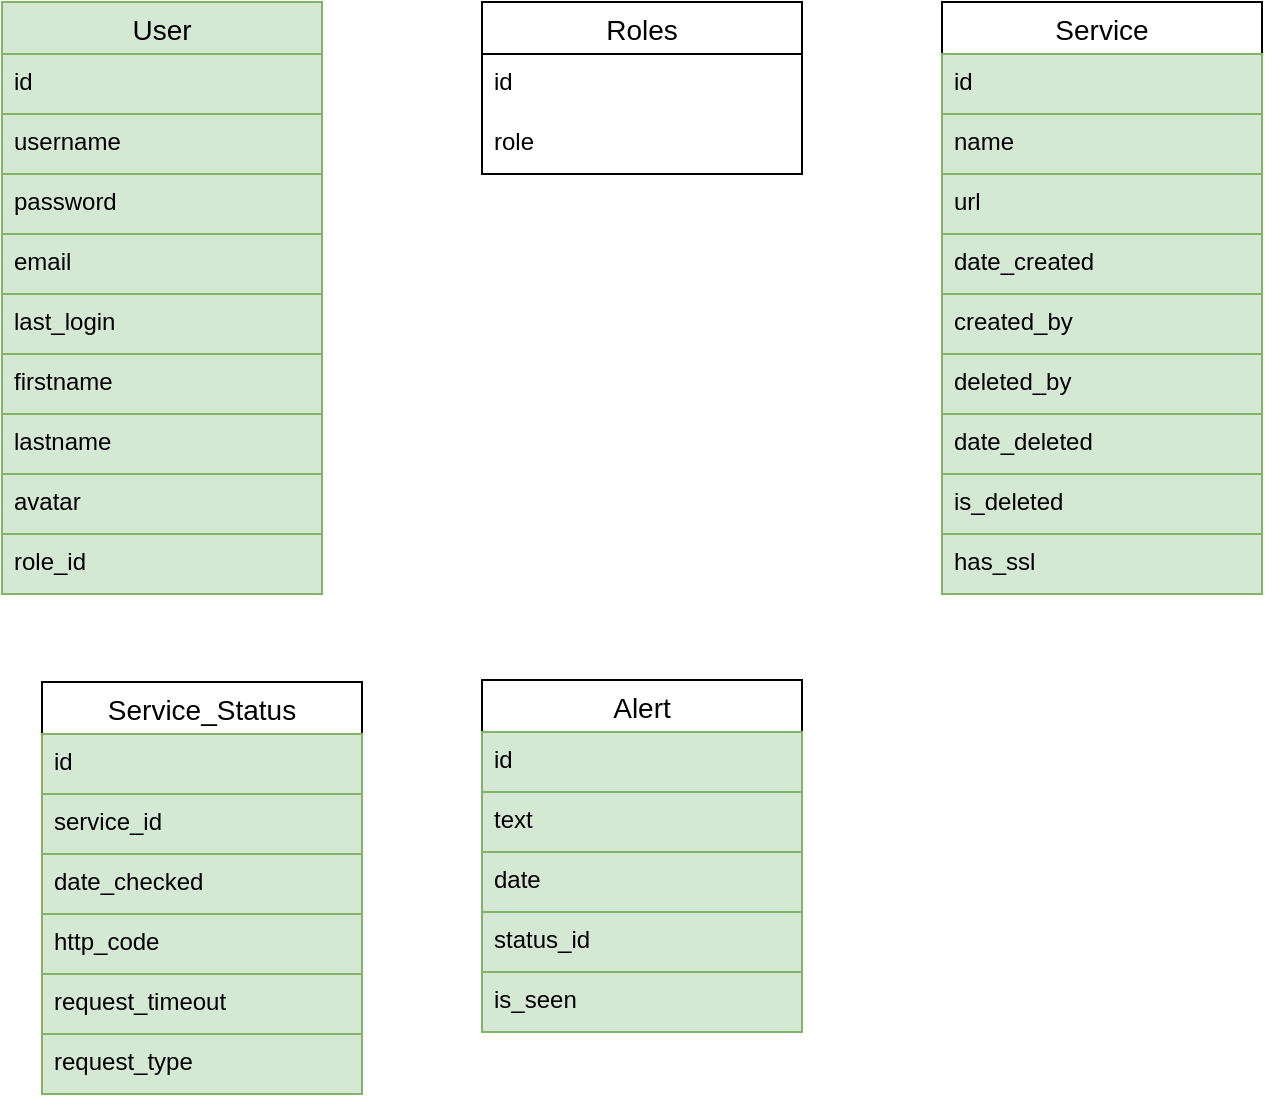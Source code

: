 <mxfile version="14.2.4" type="device"><diagram id="Y2B2qqOpZFcg9QyHcApH" name="Page-1"><mxGraphModel dx="1182" dy="707" grid="1" gridSize="10" guides="1" tooltips="1" connect="1" arrows="1" fold="1" page="1" pageScale="1" pageWidth="827" pageHeight="1169" math="0" shadow="0"><root><mxCell id="0"/><mxCell id="1" parent="0"/><mxCell id="VsRR2-AM5W3DuoDFJ5JX-14" value="User" style="swimlane;fontStyle=0;childLayout=stackLayout;horizontal=1;startSize=26;horizontalStack=0;resizeParent=1;resizeParentMax=0;resizeLast=0;collapsible=1;marginBottom=0;align=center;fontSize=14;fillColor=#d5e8d4;strokeColor=#82b366;" vertex="1" parent="1"><mxGeometry x="40" y="40" width="160" height="296" as="geometry"/></mxCell><mxCell id="VsRR2-AM5W3DuoDFJ5JX-15" value="id" style="text;strokeColor=#82b366;fillColor=#d5e8d4;spacingLeft=4;spacingRight=4;overflow=hidden;rotatable=0;points=[[0,0.5],[1,0.5]];portConstraint=eastwest;fontSize=12;" vertex="1" parent="VsRR2-AM5W3DuoDFJ5JX-14"><mxGeometry y="26" width="160" height="30" as="geometry"/></mxCell><mxCell id="VsRR2-AM5W3DuoDFJ5JX-16" value="username" style="text;strokeColor=#82b366;fillColor=#d5e8d4;spacingLeft=4;spacingRight=4;overflow=hidden;rotatable=0;points=[[0,0.5],[1,0.5]];portConstraint=eastwest;fontSize=12;" vertex="1" parent="VsRR2-AM5W3DuoDFJ5JX-14"><mxGeometry y="56" width="160" height="30" as="geometry"/></mxCell><mxCell id="VsRR2-AM5W3DuoDFJ5JX-17" value="password" style="text;strokeColor=#82b366;fillColor=#d5e8d4;spacingLeft=4;spacingRight=4;overflow=hidden;rotatable=0;points=[[0,0.5],[1,0.5]];portConstraint=eastwest;fontSize=12;" vertex="1" parent="VsRR2-AM5W3DuoDFJ5JX-14"><mxGeometry y="86" width="160" height="30" as="geometry"/></mxCell><mxCell id="VsRR2-AM5W3DuoDFJ5JX-56" value="email" style="text;strokeColor=#82b366;fillColor=#d5e8d4;spacingLeft=4;spacingRight=4;overflow=hidden;rotatable=0;points=[[0,0.5],[1,0.5]];portConstraint=eastwest;fontSize=12;" vertex="1" parent="VsRR2-AM5W3DuoDFJ5JX-14"><mxGeometry y="116" width="160" height="30" as="geometry"/></mxCell><mxCell id="VsRR2-AM5W3DuoDFJ5JX-18" value="last_login&#10;" style="text;strokeColor=#82b366;fillColor=#d5e8d4;spacingLeft=4;spacingRight=4;overflow=hidden;rotatable=0;points=[[0,0.5],[1,0.5]];portConstraint=eastwest;fontSize=12;" vertex="1" parent="VsRR2-AM5W3DuoDFJ5JX-14"><mxGeometry y="146" width="160" height="30" as="geometry"/></mxCell><mxCell id="VsRR2-AM5W3DuoDFJ5JX-19" value="firstname&#10;" style="text;strokeColor=#82b366;fillColor=#d5e8d4;spacingLeft=4;spacingRight=4;overflow=hidden;rotatable=0;points=[[0,0.5],[1,0.5]];portConstraint=eastwest;fontSize=12;" vertex="1" parent="VsRR2-AM5W3DuoDFJ5JX-14"><mxGeometry y="176" width="160" height="30" as="geometry"/></mxCell><mxCell id="VsRR2-AM5W3DuoDFJ5JX-20" value="lastname&#10;" style="text;strokeColor=#82b366;fillColor=#d5e8d4;spacingLeft=4;spacingRight=4;overflow=hidden;rotatable=0;points=[[0,0.5],[1,0.5]];portConstraint=eastwest;fontSize=12;" vertex="1" parent="VsRR2-AM5W3DuoDFJ5JX-14"><mxGeometry y="206" width="160" height="30" as="geometry"/></mxCell><mxCell id="VsRR2-AM5W3DuoDFJ5JX-30" value="avatar" style="text;strokeColor=#82b366;fillColor=#d5e8d4;spacingLeft=4;spacingRight=4;overflow=hidden;rotatable=0;points=[[0,0.5],[1,0.5]];portConstraint=eastwest;fontSize=12;" vertex="1" parent="VsRR2-AM5W3DuoDFJ5JX-14"><mxGeometry y="236" width="160" height="30" as="geometry"/></mxCell><mxCell id="VsRR2-AM5W3DuoDFJ5JX-21" value="role_id&#10;" style="text;strokeColor=#82b366;fillColor=#d5e8d4;spacingLeft=4;spacingRight=4;overflow=hidden;rotatable=0;points=[[0,0.5],[1,0.5]];portConstraint=eastwest;fontSize=12;" vertex="1" parent="VsRR2-AM5W3DuoDFJ5JX-14"><mxGeometry y="266" width="160" height="30" as="geometry"/></mxCell><mxCell id="VsRR2-AM5W3DuoDFJ5JX-22" value="Roles" style="swimlane;fontStyle=0;childLayout=stackLayout;horizontal=1;startSize=26;horizontalStack=0;resizeParent=1;resizeParentMax=0;resizeLast=0;collapsible=1;marginBottom=0;align=center;fontSize=14;" vertex="1" parent="1"><mxGeometry x="280" y="40" width="160" height="86" as="geometry"/></mxCell><mxCell id="VsRR2-AM5W3DuoDFJ5JX-23" value="id" style="text;strokeColor=none;fillColor=none;spacingLeft=4;spacingRight=4;overflow=hidden;rotatable=0;points=[[0,0.5],[1,0.5]];portConstraint=eastwest;fontSize=12;" vertex="1" parent="VsRR2-AM5W3DuoDFJ5JX-22"><mxGeometry y="26" width="160" height="30" as="geometry"/></mxCell><mxCell id="VsRR2-AM5W3DuoDFJ5JX-24" value="role" style="text;strokeColor=none;fillColor=none;spacingLeft=4;spacingRight=4;overflow=hidden;rotatable=0;points=[[0,0.5],[1,0.5]];portConstraint=eastwest;fontSize=12;" vertex="1" parent="VsRR2-AM5W3DuoDFJ5JX-22"><mxGeometry y="56" width="160" height="30" as="geometry"/></mxCell><mxCell id="VsRR2-AM5W3DuoDFJ5JX-31" value="Service" style="swimlane;fontStyle=0;childLayout=stackLayout;horizontal=1;startSize=26;horizontalStack=0;resizeParent=1;resizeParentMax=0;resizeLast=0;collapsible=1;marginBottom=0;align=center;fontSize=14;" vertex="1" parent="1"><mxGeometry x="510" y="40" width="160" height="296" as="geometry"/></mxCell><mxCell id="VsRR2-AM5W3DuoDFJ5JX-32" value="id" style="text;strokeColor=#82b366;fillColor=#d5e8d4;spacingLeft=4;spacingRight=4;overflow=hidden;rotatable=0;points=[[0,0.5],[1,0.5]];portConstraint=eastwest;fontSize=12;" vertex="1" parent="VsRR2-AM5W3DuoDFJ5JX-31"><mxGeometry y="26" width="160" height="30" as="geometry"/></mxCell><mxCell id="VsRR2-AM5W3DuoDFJ5JX-33" value="name&#10;" style="text;strokeColor=#82b366;fillColor=#d5e8d4;spacingLeft=4;spacingRight=4;overflow=hidden;rotatable=0;points=[[0,0.5],[1,0.5]];portConstraint=eastwest;fontSize=12;" vertex="1" parent="VsRR2-AM5W3DuoDFJ5JX-31"><mxGeometry y="56" width="160" height="30" as="geometry"/></mxCell><mxCell id="VsRR2-AM5W3DuoDFJ5JX-34" value="url" style="text;strokeColor=#82b366;fillColor=#d5e8d4;spacingLeft=4;spacingRight=4;overflow=hidden;rotatable=0;points=[[0,0.5],[1,0.5]];portConstraint=eastwest;fontSize=12;" vertex="1" parent="VsRR2-AM5W3DuoDFJ5JX-31"><mxGeometry y="86" width="160" height="30" as="geometry"/></mxCell><mxCell id="VsRR2-AM5W3DuoDFJ5JX-35" value="date_created" style="text;strokeColor=#82b366;fillColor=#d5e8d4;spacingLeft=4;spacingRight=4;overflow=hidden;rotatable=0;points=[[0,0.5],[1,0.5]];portConstraint=eastwest;fontSize=12;" vertex="1" parent="VsRR2-AM5W3DuoDFJ5JX-31"><mxGeometry y="116" width="160" height="30" as="geometry"/></mxCell><mxCell id="VsRR2-AM5W3DuoDFJ5JX-57" value="created_by" style="text;strokeColor=#82b366;fillColor=#d5e8d4;spacingLeft=4;spacingRight=4;overflow=hidden;rotatable=0;points=[[0,0.5],[1,0.5]];portConstraint=eastwest;fontSize=12;" vertex="1" parent="VsRR2-AM5W3DuoDFJ5JX-31"><mxGeometry y="146" width="160" height="30" as="geometry"/></mxCell><mxCell id="VsRR2-AM5W3DuoDFJ5JX-58" value="deleted_by&#10;" style="text;strokeColor=#82b366;fillColor=#d5e8d4;spacingLeft=4;spacingRight=4;overflow=hidden;rotatable=0;points=[[0,0.5],[1,0.5]];portConstraint=eastwest;fontSize=12;" vertex="1" parent="VsRR2-AM5W3DuoDFJ5JX-31"><mxGeometry y="176" width="160" height="30" as="geometry"/></mxCell><mxCell id="VsRR2-AM5W3DuoDFJ5JX-36" value="date_deleted" style="text;strokeColor=#82b366;fillColor=#d5e8d4;spacingLeft=4;spacingRight=4;overflow=hidden;rotatable=0;points=[[0,0.5],[1,0.5]];portConstraint=eastwest;fontSize=12;" vertex="1" parent="VsRR2-AM5W3DuoDFJ5JX-31"><mxGeometry y="206" width="160" height="30" as="geometry"/></mxCell><mxCell id="VsRR2-AM5W3DuoDFJ5JX-37" value="is_deleted" style="text;strokeColor=#82b366;fillColor=#d5e8d4;spacingLeft=4;spacingRight=4;overflow=hidden;rotatable=0;points=[[0,0.5],[1,0.5]];portConstraint=eastwest;fontSize=12;" vertex="1" parent="VsRR2-AM5W3DuoDFJ5JX-31"><mxGeometry y="236" width="160" height="30" as="geometry"/></mxCell><mxCell id="VsRR2-AM5W3DuoDFJ5JX-38" value="has_ssl" style="text;strokeColor=#82b366;fillColor=#d5e8d4;spacingLeft=4;spacingRight=4;overflow=hidden;rotatable=0;points=[[0,0.5],[1,0.5]];portConstraint=eastwest;fontSize=12;" vertex="1" parent="VsRR2-AM5W3DuoDFJ5JX-31"><mxGeometry y="266" width="160" height="30" as="geometry"/></mxCell><mxCell id="VsRR2-AM5W3DuoDFJ5JX-39" value="Service_Status" style="swimlane;fontStyle=0;childLayout=stackLayout;horizontal=1;startSize=26;horizontalStack=0;resizeParent=1;resizeParentMax=0;resizeLast=0;collapsible=1;marginBottom=0;align=center;fontSize=14;" vertex="1" parent="1"><mxGeometry x="60" y="380" width="160" height="206" as="geometry"/></mxCell><mxCell id="VsRR2-AM5W3DuoDFJ5JX-40" value="id" style="text;strokeColor=#82b366;fillColor=#d5e8d4;spacingLeft=4;spacingRight=4;overflow=hidden;rotatable=0;points=[[0,0.5],[1,0.5]];portConstraint=eastwest;fontSize=12;" vertex="1" parent="VsRR2-AM5W3DuoDFJ5JX-39"><mxGeometry y="26" width="160" height="30" as="geometry"/></mxCell><mxCell id="VsRR2-AM5W3DuoDFJ5JX-41" value="service_id" style="text;strokeColor=#82b366;fillColor=#d5e8d4;spacingLeft=4;spacingRight=4;overflow=hidden;rotatable=0;points=[[0,0.5],[1,0.5]];portConstraint=eastwest;fontSize=12;" vertex="1" parent="VsRR2-AM5W3DuoDFJ5JX-39"><mxGeometry y="56" width="160" height="30" as="geometry"/></mxCell><mxCell id="VsRR2-AM5W3DuoDFJ5JX-43" value="date_checked" style="text;strokeColor=#82b366;fillColor=#d5e8d4;spacingLeft=4;spacingRight=4;overflow=hidden;rotatable=0;points=[[0,0.5],[1,0.5]];portConstraint=eastwest;fontSize=12;" vertex="1" parent="VsRR2-AM5W3DuoDFJ5JX-39"><mxGeometry y="86" width="160" height="30" as="geometry"/></mxCell><mxCell id="VsRR2-AM5W3DuoDFJ5JX-44" value="http_code" style="text;strokeColor=#82b366;fillColor=#d5e8d4;spacingLeft=4;spacingRight=4;overflow=hidden;rotatable=0;points=[[0,0.5],[1,0.5]];portConstraint=eastwest;fontSize=12;" vertex="1" parent="VsRR2-AM5W3DuoDFJ5JX-39"><mxGeometry y="116" width="160" height="30" as="geometry"/></mxCell><mxCell id="VsRR2-AM5W3DuoDFJ5JX-48" value="request_timeout" style="text;strokeColor=#82b366;fillColor=#d5e8d4;spacingLeft=4;spacingRight=4;overflow=hidden;rotatable=0;points=[[0,0.5],[1,0.5]];portConstraint=eastwest;fontSize=12;" vertex="1" parent="VsRR2-AM5W3DuoDFJ5JX-39"><mxGeometry y="146" width="160" height="30" as="geometry"/></mxCell><mxCell id="VsRR2-AM5W3DuoDFJ5JX-59" value="request_type" style="text;strokeColor=#82b366;fillColor=#d5e8d4;spacingLeft=4;spacingRight=4;overflow=hidden;rotatable=0;points=[[0,0.5],[1,0.5]];portConstraint=eastwest;fontSize=12;" vertex="1" parent="VsRR2-AM5W3DuoDFJ5JX-39"><mxGeometry y="176" width="160" height="30" as="geometry"/></mxCell><mxCell id="VsRR2-AM5W3DuoDFJ5JX-49" value="Alert" style="swimlane;fontStyle=0;childLayout=stackLayout;horizontal=1;startSize=26;horizontalStack=0;resizeParent=1;resizeParentMax=0;resizeLast=0;collapsible=1;marginBottom=0;align=center;fontSize=14;" vertex="1" parent="1"><mxGeometry x="280" y="379" width="160" height="176" as="geometry"/></mxCell><mxCell id="VsRR2-AM5W3DuoDFJ5JX-50" value="id" style="text;strokeColor=#82b366;fillColor=#d5e8d4;spacingLeft=4;spacingRight=4;overflow=hidden;rotatable=0;points=[[0,0.5],[1,0.5]];portConstraint=eastwest;fontSize=12;" vertex="1" parent="VsRR2-AM5W3DuoDFJ5JX-49"><mxGeometry y="26" width="160" height="30" as="geometry"/></mxCell><mxCell id="VsRR2-AM5W3DuoDFJ5JX-51" value="text" style="text;strokeColor=#82b366;fillColor=#d5e8d4;spacingLeft=4;spacingRight=4;overflow=hidden;rotatable=0;points=[[0,0.5],[1,0.5]];portConstraint=eastwest;fontSize=12;" vertex="1" parent="VsRR2-AM5W3DuoDFJ5JX-49"><mxGeometry y="56" width="160" height="30" as="geometry"/></mxCell><mxCell id="VsRR2-AM5W3DuoDFJ5JX-52" value="date" style="text;strokeColor=#82b366;fillColor=#d5e8d4;spacingLeft=4;spacingRight=4;overflow=hidden;rotatable=0;points=[[0,0.5],[1,0.5]];portConstraint=eastwest;fontSize=12;" vertex="1" parent="VsRR2-AM5W3DuoDFJ5JX-49"><mxGeometry y="86" width="160" height="30" as="geometry"/></mxCell><mxCell id="VsRR2-AM5W3DuoDFJ5JX-54" value="status_id" style="text;strokeColor=#82b366;fillColor=#d5e8d4;spacingLeft=4;spacingRight=4;overflow=hidden;rotatable=0;points=[[0,0.5],[1,0.5]];portConstraint=eastwest;fontSize=12;" vertex="1" parent="VsRR2-AM5W3DuoDFJ5JX-49"><mxGeometry y="116" width="160" height="30" as="geometry"/></mxCell><mxCell id="VsRR2-AM5W3DuoDFJ5JX-55" value="is_seen" style="text;strokeColor=#82b366;fillColor=#d5e8d4;spacingLeft=4;spacingRight=4;overflow=hidden;rotatable=0;points=[[0,0.5],[1,0.5]];portConstraint=eastwest;fontSize=12;" vertex="1" parent="VsRR2-AM5W3DuoDFJ5JX-49"><mxGeometry y="146" width="160" height="30" as="geometry"/></mxCell></root></mxGraphModel></diagram></mxfile>